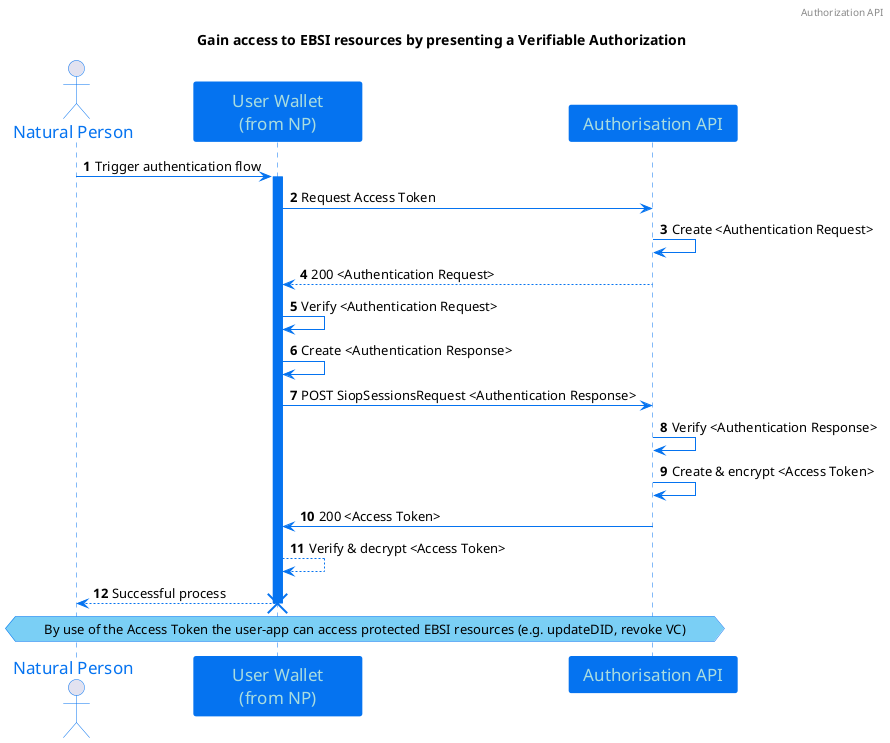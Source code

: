 @startuml
'https://plantuml.com/sequence-diagram

skinparam classFontColor 0573f0
skinparam classFontSize 12
skinparam classFontName Aapex
skinparam backgroundColor white
skinparam minClassWidth 155
skinparam nodesep 34
skinparam ranksep 70

skinparam sequence {
ArrowColor 0573f0
ActorBorderColor 0573f0
LifeLineBorderColor 0573f0
LifeLineBackgroundColor 0573f0

ParticipantBorderColor 0573f0
ParticipantBackgroundColor 0573f0
ParticipantFontName Impact
ParticipantFontSize 17
ParticipantFontColor #A9DCDF

'ActorBackgroundColor aqua
ActorFontColor 0573f0
ActorFontSize 17
ActorFontName Aapex
}

skinparam class {
BorderColor 0573f0
ArrowColor 0573f0
BackgroundColor white
}

skinparam interface {
BorderColor 0573f0
ArrowColor 0573f0
}

skinparam note {
BorderColor 0573f0
BackgroundColor 7ACFF5
}


autonumber

header Authorization API
title
Gain access to EBSI resources by presenting a Verifiable Authorization
end title
autonumber
actor "Natural Person" as NP
participant "User Wallet\n(from NP)" as UW
participant "Authorisation API" as AA

NP -> UW: Trigger authentication flow
activate UW
UW -> AA: Request Access Token
AA -> AA: Create <Authentication Request>
AA --> UW: 200 <Authentication Request>
UW -> UW: Verify <Authentication Request>
UW -> UW: Create <Authentication Response>
UW -> AA: POST SiopSessionsRequest <Authentication Response>
AA -> AA: Verify <Authentication Response>
AA -> AA: Create & encrypt <Access Token>
AA -> UW: 200 <Access Token>
UW --> UW: Verify & decrypt <Access Token>
UW --> NP: Successful process
destroy UW
hnote across:By use of the Access Token the user-app can access protected EBSI resources (e.g. updateDID, revoke VC)
@enduml

